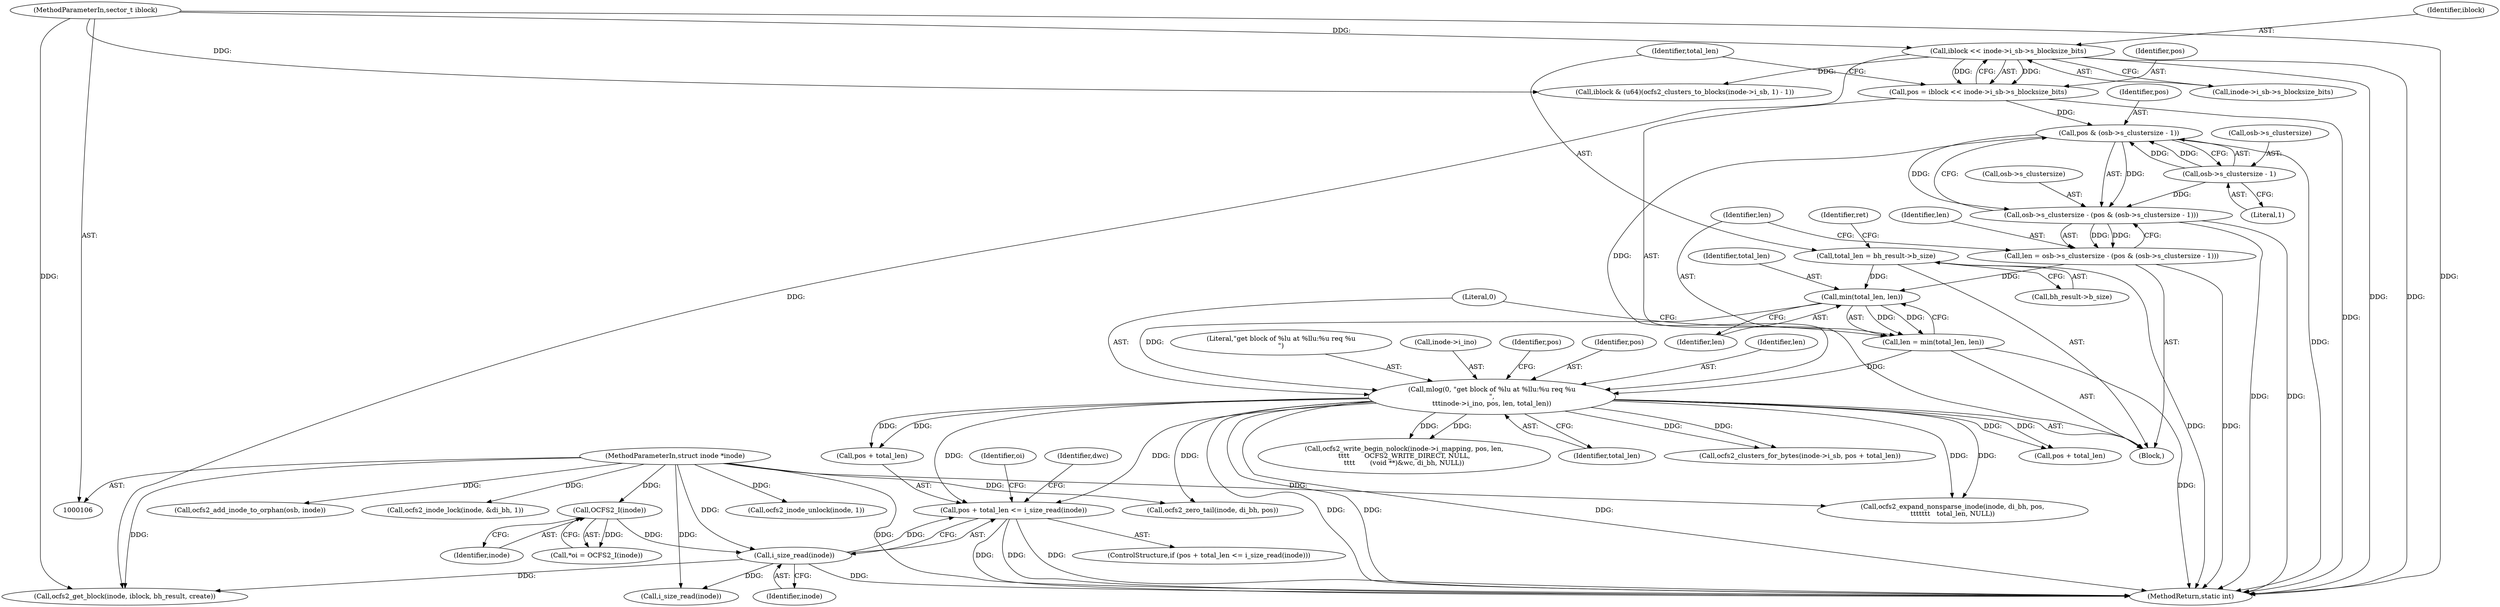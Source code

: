 digraph "0_linux_3e4c56d41eef5595035872a2ec5a483f42e8917f@API" {
"1000191" [label="(Call,pos + total_len <= i_size_read(inode))"];
"1000181" [label="(Call,mlog(0, \"get block of %lu at %llu:%u req %u\n\",\n\t\t\tinode->i_ino, pos, len, total_len))"];
"1000169" [label="(Call,pos & (osb->s_clustersize - 1))"];
"1000139" [label="(Call,pos = iblock << inode->i_sb->s_blocksize_bits)"];
"1000141" [label="(Call,iblock << inode->i_sb->s_blocksize_bits)"];
"1000108" [label="(MethodParameterIn,sector_t iblock)"];
"1000171" [label="(Call,osb->s_clustersize - 1)"];
"1000176" [label="(Call,len = min(total_len, len))"];
"1000178" [label="(Call,min(total_len, len))"];
"1000150" [label="(Call,total_len = bh_result->b_size)"];
"1000163" [label="(Call,len = osb->s_clustersize - (pos & (osb->s_clustersize - 1)))"];
"1000165" [label="(Call,osb->s_clustersize - (pos & (osb->s_clustersize - 1)))"];
"1000195" [label="(Call,i_size_read(inode))"];
"1000122" [label="(Call,OCFS2_I(inode))"];
"1000107" [label="(MethodParameterIn,struct inode *inode)"];
"1000175" [label="(Literal,1)"];
"1000157" [label="(Identifier,ret)"];
"1000195" [label="(Call,i_size_read(inode))"];
"1000141" [label="(Call,iblock << inode->i_sb->s_blocksize_bits)"];
"1000180" [label="(Identifier,len)"];
"1000142" [label="(Identifier,iblock)"];
"1000205" [label="(Call,ocfs2_get_block(inode, iblock, bh_result, create))"];
"1000140" [label="(Identifier,pos)"];
"1000183" [label="(Literal,\"get block of %lu at %llu:%u req %u\n\")"];
"1000108" [label="(MethodParameterIn,sector_t iblock)"];
"1000123" [label="(Identifier,inode)"];
"1000163" [label="(Call,len = osb->s_clustersize - (pos & (osb->s_clustersize - 1)))"];
"1000265" [label="(Call,i_size_read(inode))"];
"1000319" [label="(Call,ocfs2_zero_tail(inode, di_bh, pos))"];
"1000170" [label="(Identifier,pos)"];
"1000176" [label="(Call,len = min(total_len, len))"];
"1000177" [label="(Identifier,len)"];
"1000258" [label="(Call,pos + total_len)"];
"1000150" [label="(Call,total_len = bh_result->b_size)"];
"1000478" [label="(Call,ocfs2_inode_unlock(inode, 1))"];
"1000151" [label="(Identifier,total_len)"];
"1000192" [label="(Call,pos + total_len)"];
"1000233" [label="(Identifier,dwc)"];
"1000254" [label="(Call,ocfs2_clusters_for_bytes(inode->i_sb, pos + total_len))"];
"1000164" [label="(Identifier,len)"];
"1000111" [label="(Block,)"];
"1000169" [label="(Call,pos & (osb->s_clustersize - 1))"];
"1000165" [label="(Call,osb->s_clustersize - (pos & (osb->s_clustersize - 1)))"];
"1000107" [label="(MethodParameterIn,struct inode *inode)"];
"1000494" [label="(MethodReturn,static int)"];
"1000274" [label="(Call,ocfs2_add_inode_to_orphan(osb, inode))"];
"1000184" [label="(Call,inode->i_ino)"];
"1000342" [label="(Call,ocfs2_write_begin_nolock(inode->i_mapping, pos, len,\n\t\t\t\t       OCFS2_WRITE_DIRECT, NULL,\n\t\t\t\t       (void **)&wc, di_bh, NULL))"];
"1000122" [label="(Call,OCFS2_I(inode))"];
"1000193" [label="(Identifier,pos)"];
"1000189" [label="(Identifier,total_len)"];
"1000187" [label="(Identifier,pos)"];
"1000326" [label="(Call,ocfs2_expand_nonsparse_inode(inode, di_bh, pos,\n\t\t\t\t\t\t\t   total_len, NULL))"];
"1000152" [label="(Call,bh_result->b_size)"];
"1000292" [label="(Call,ocfs2_inode_lock(inode, &di_bh, 1))"];
"1000196" [label="(Identifier,inode)"];
"1000201" [label="(Identifier,oi)"];
"1000178" [label="(Call,min(total_len, len))"];
"1000139" [label="(Call,pos = iblock << inode->i_sb->s_blocksize_bits)"];
"1000120" [label="(Call,*oi = OCFS2_I(inode))"];
"1000191" [label="(Call,pos + total_len <= i_size_read(inode))"];
"1000171" [label="(Call,osb->s_clustersize - 1)"];
"1000188" [label="(Identifier,len)"];
"1000166" [label="(Call,osb->s_clustersize)"];
"1000143" [label="(Call,inode->i_sb->s_blocksize_bits)"];
"1000181" [label="(Call,mlog(0, \"get block of %lu at %llu:%u req %u\n\",\n\t\t\tinode->i_ino, pos, len, total_len))"];
"1000182" [label="(Literal,0)"];
"1000385" [label="(Call,iblock & (u64)(ocfs2_clusters_to_blocks(inode->i_sb, 1) - 1))"];
"1000179" [label="(Identifier,total_len)"];
"1000190" [label="(ControlStructure,if (pos + total_len <= i_size_read(inode)))"];
"1000172" [label="(Call,osb->s_clustersize)"];
"1000191" -> "1000190"  [label="AST: "];
"1000191" -> "1000195"  [label="CFG: "];
"1000192" -> "1000191"  [label="AST: "];
"1000195" -> "1000191"  [label="AST: "];
"1000201" -> "1000191"  [label="CFG: "];
"1000233" -> "1000191"  [label="CFG: "];
"1000191" -> "1000494"  [label="DDG: "];
"1000191" -> "1000494"  [label="DDG: "];
"1000191" -> "1000494"  [label="DDG: "];
"1000181" -> "1000191"  [label="DDG: "];
"1000181" -> "1000191"  [label="DDG: "];
"1000195" -> "1000191"  [label="DDG: "];
"1000181" -> "1000111"  [label="AST: "];
"1000181" -> "1000189"  [label="CFG: "];
"1000182" -> "1000181"  [label="AST: "];
"1000183" -> "1000181"  [label="AST: "];
"1000184" -> "1000181"  [label="AST: "];
"1000187" -> "1000181"  [label="AST: "];
"1000188" -> "1000181"  [label="AST: "];
"1000189" -> "1000181"  [label="AST: "];
"1000193" -> "1000181"  [label="CFG: "];
"1000181" -> "1000494"  [label="DDG: "];
"1000181" -> "1000494"  [label="DDG: "];
"1000181" -> "1000494"  [label="DDG: "];
"1000169" -> "1000181"  [label="DDG: "];
"1000176" -> "1000181"  [label="DDG: "];
"1000178" -> "1000181"  [label="DDG: "];
"1000181" -> "1000192"  [label="DDG: "];
"1000181" -> "1000192"  [label="DDG: "];
"1000181" -> "1000254"  [label="DDG: "];
"1000181" -> "1000254"  [label="DDG: "];
"1000181" -> "1000258"  [label="DDG: "];
"1000181" -> "1000258"  [label="DDG: "];
"1000181" -> "1000319"  [label="DDG: "];
"1000181" -> "1000326"  [label="DDG: "];
"1000181" -> "1000326"  [label="DDG: "];
"1000181" -> "1000342"  [label="DDG: "];
"1000181" -> "1000342"  [label="DDG: "];
"1000169" -> "1000165"  [label="AST: "];
"1000169" -> "1000171"  [label="CFG: "];
"1000170" -> "1000169"  [label="AST: "];
"1000171" -> "1000169"  [label="AST: "];
"1000165" -> "1000169"  [label="CFG: "];
"1000169" -> "1000494"  [label="DDG: "];
"1000169" -> "1000165"  [label="DDG: "];
"1000169" -> "1000165"  [label="DDG: "];
"1000139" -> "1000169"  [label="DDG: "];
"1000171" -> "1000169"  [label="DDG: "];
"1000171" -> "1000169"  [label="DDG: "];
"1000139" -> "1000111"  [label="AST: "];
"1000139" -> "1000141"  [label="CFG: "];
"1000140" -> "1000139"  [label="AST: "];
"1000141" -> "1000139"  [label="AST: "];
"1000151" -> "1000139"  [label="CFG: "];
"1000139" -> "1000494"  [label="DDG: "];
"1000141" -> "1000139"  [label="DDG: "];
"1000141" -> "1000139"  [label="DDG: "];
"1000141" -> "1000143"  [label="CFG: "];
"1000142" -> "1000141"  [label="AST: "];
"1000143" -> "1000141"  [label="AST: "];
"1000141" -> "1000494"  [label="DDG: "];
"1000141" -> "1000494"  [label="DDG: "];
"1000108" -> "1000141"  [label="DDG: "];
"1000141" -> "1000205"  [label="DDG: "];
"1000141" -> "1000385"  [label="DDG: "];
"1000108" -> "1000106"  [label="AST: "];
"1000108" -> "1000494"  [label="DDG: "];
"1000108" -> "1000205"  [label="DDG: "];
"1000108" -> "1000385"  [label="DDG: "];
"1000171" -> "1000175"  [label="CFG: "];
"1000172" -> "1000171"  [label="AST: "];
"1000175" -> "1000171"  [label="AST: "];
"1000171" -> "1000165"  [label="DDG: "];
"1000176" -> "1000111"  [label="AST: "];
"1000176" -> "1000178"  [label="CFG: "];
"1000177" -> "1000176"  [label="AST: "];
"1000178" -> "1000176"  [label="AST: "];
"1000182" -> "1000176"  [label="CFG: "];
"1000176" -> "1000494"  [label="DDG: "];
"1000178" -> "1000176"  [label="DDG: "];
"1000178" -> "1000176"  [label="DDG: "];
"1000178" -> "1000180"  [label="CFG: "];
"1000179" -> "1000178"  [label="AST: "];
"1000180" -> "1000178"  [label="AST: "];
"1000150" -> "1000178"  [label="DDG: "];
"1000163" -> "1000178"  [label="DDG: "];
"1000150" -> "1000111"  [label="AST: "];
"1000150" -> "1000152"  [label="CFG: "];
"1000151" -> "1000150"  [label="AST: "];
"1000152" -> "1000150"  [label="AST: "];
"1000157" -> "1000150"  [label="CFG: "];
"1000150" -> "1000494"  [label="DDG: "];
"1000163" -> "1000111"  [label="AST: "];
"1000163" -> "1000165"  [label="CFG: "];
"1000164" -> "1000163"  [label="AST: "];
"1000165" -> "1000163"  [label="AST: "];
"1000177" -> "1000163"  [label="CFG: "];
"1000163" -> "1000494"  [label="DDG: "];
"1000165" -> "1000163"  [label="DDG: "];
"1000165" -> "1000163"  [label="DDG: "];
"1000166" -> "1000165"  [label="AST: "];
"1000165" -> "1000494"  [label="DDG: "];
"1000165" -> "1000494"  [label="DDG: "];
"1000195" -> "1000196"  [label="CFG: "];
"1000196" -> "1000195"  [label="AST: "];
"1000195" -> "1000494"  [label="DDG: "];
"1000122" -> "1000195"  [label="DDG: "];
"1000107" -> "1000195"  [label="DDG: "];
"1000195" -> "1000205"  [label="DDG: "];
"1000195" -> "1000265"  [label="DDG: "];
"1000122" -> "1000120"  [label="AST: "];
"1000122" -> "1000123"  [label="CFG: "];
"1000123" -> "1000122"  [label="AST: "];
"1000120" -> "1000122"  [label="CFG: "];
"1000122" -> "1000120"  [label="DDG: "];
"1000107" -> "1000122"  [label="DDG: "];
"1000107" -> "1000106"  [label="AST: "];
"1000107" -> "1000494"  [label="DDG: "];
"1000107" -> "1000205"  [label="DDG: "];
"1000107" -> "1000265"  [label="DDG: "];
"1000107" -> "1000274"  [label="DDG: "];
"1000107" -> "1000292"  [label="DDG: "];
"1000107" -> "1000319"  [label="DDG: "];
"1000107" -> "1000326"  [label="DDG: "];
"1000107" -> "1000478"  [label="DDG: "];
}
